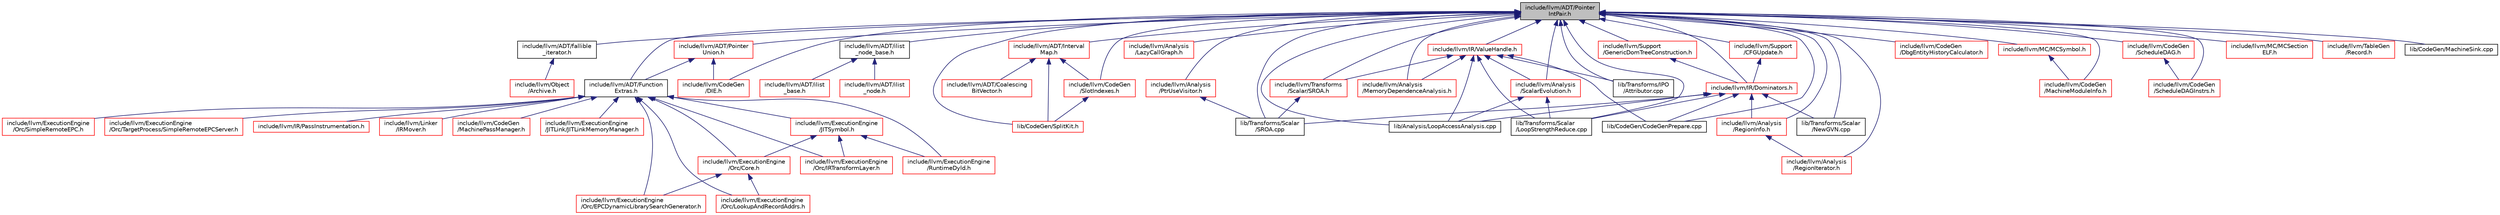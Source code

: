 digraph "include/llvm/ADT/PointerIntPair.h"
{
 // LATEX_PDF_SIZE
  bgcolor="transparent";
  edge [fontname="Helvetica",fontsize="10",labelfontname="Helvetica",labelfontsize="10"];
  node [fontname="Helvetica",fontsize="10",shape=record];
  Node1 [label="include/llvm/ADT/Pointer\lIntPair.h",height=0.2,width=0.4,color="black", fillcolor="grey75", style="filled", fontcolor="black",tooltip=" "];
  Node1 -> Node2 [dir="back",color="midnightblue",fontsize="10",style="solid",fontname="Helvetica"];
  Node2 [label="include/llvm/ADT/fallible\l_iterator.h",height=0.2,width=0.4,color="black",URL="$fallible__iterator_8h.html",tooltip=" "];
  Node2 -> Node3 [dir="back",color="midnightblue",fontsize="10",style="solid",fontname="Helvetica"];
  Node3 [label="include/llvm/Object\l/Archive.h",height=0.2,width=0.4,color="red",URL="$include_2llvm_2Object_2Archive_8h.html",tooltip=" "];
  Node1 -> Node34 [dir="back",color="midnightblue",fontsize="10",style="solid",fontname="Helvetica"];
  Node34 [label="include/llvm/ADT/Function\lExtras.h",height=0.2,width=0.4,color="black",URL="$FunctionExtras_8h.html",tooltip=" "];
  Node34 -> Node35 [dir="back",color="midnightblue",fontsize="10",style="solid",fontname="Helvetica"];
  Node35 [label="include/llvm/CodeGen\l/MachinePassManager.h",height=0.2,width=0.4,color="red",URL="$MachinePassManager_8h.html",tooltip=" "];
  Node34 -> Node39 [dir="back",color="midnightblue",fontsize="10",style="solid",fontname="Helvetica"];
  Node39 [label="include/llvm/ExecutionEngine\l/JITLink/JITLinkMemoryManager.h",height=0.2,width=0.4,color="red",URL="$JITLinkMemoryManager_8h.html",tooltip=" "];
  Node34 -> Node154 [dir="back",color="midnightblue",fontsize="10",style="solid",fontname="Helvetica"];
  Node154 [label="include/llvm/ExecutionEngine\l/JITSymbol.h",height=0.2,width=0.4,color="red",URL="$JITSymbol_8h.html",tooltip=" "];
  Node154 -> Node114 [dir="back",color="midnightblue",fontsize="10",style="solid",fontname="Helvetica"];
  Node114 [label="include/llvm/ExecutionEngine\l/Orc/Core.h",height=0.2,width=0.4,color="red",URL="$ExecutionEngine_2Orc_2Core_8h.html",tooltip=" "];
  Node114 -> Node125 [dir="back",color="midnightblue",fontsize="10",style="solid",fontname="Helvetica"];
  Node125 [label="include/llvm/ExecutionEngine\l/Orc/EPCDynamicLibrarySearchGenerator.h",height=0.2,width=0.4,color="red",URL="$EPCDynamicLibrarySearchGenerator_8h.html",tooltip=" "];
  Node114 -> Node141 [dir="back",color="midnightblue",fontsize="10",style="solid",fontname="Helvetica"];
  Node141 [label="include/llvm/ExecutionEngine\l/Orc/LookupAndRecordAddrs.h",height=0.2,width=0.4,color="red",URL="$LookupAndRecordAddrs_8h.html",tooltip=" "];
  Node154 -> Node135 [dir="back",color="midnightblue",fontsize="10",style="solid",fontname="Helvetica"];
  Node135 [label="include/llvm/ExecutionEngine\l/Orc/IRTransformLayer.h",height=0.2,width=0.4,color="red",URL="$IRTransformLayer_8h.html",tooltip=" "];
  Node154 -> Node204 [dir="back",color="midnightblue",fontsize="10",style="solid",fontname="Helvetica"];
  Node204 [label="include/llvm/ExecutionEngine\l/RuntimeDyld.h",height=0.2,width=0.4,color="red",URL="$RuntimeDyld_8h.html",tooltip=" "];
  Node34 -> Node114 [dir="back",color="midnightblue",fontsize="10",style="solid",fontname="Helvetica"];
  Node34 -> Node125 [dir="back",color="midnightblue",fontsize="10",style="solid",fontname="Helvetica"];
  Node34 -> Node135 [dir="back",color="midnightblue",fontsize="10",style="solid",fontname="Helvetica"];
  Node34 -> Node141 [dir="back",color="midnightblue",fontsize="10",style="solid",fontname="Helvetica"];
  Node34 -> Node109 [dir="back",color="midnightblue",fontsize="10",style="solid",fontname="Helvetica"];
  Node109 [label="include/llvm/ExecutionEngine\l/Orc/SimpleRemoteEPC.h",height=0.2,width=0.4,color="red",URL="$SimpleRemoteEPC_8h.html",tooltip=" "];
  Node34 -> Node177 [dir="back",color="midnightblue",fontsize="10",style="solid",fontname="Helvetica"];
  Node177 [label="include/llvm/ExecutionEngine\l/Orc/TargetProcess/SimpleRemoteEPCServer.h",height=0.2,width=0.4,color="red",URL="$SimpleRemoteEPCServer_8h.html",tooltip=" "];
  Node34 -> Node204 [dir="back",color="midnightblue",fontsize="10",style="solid",fontname="Helvetica"];
  Node34 -> Node214 [dir="back",color="midnightblue",fontsize="10",style="solid",fontname="Helvetica"];
  Node214 [label="include/llvm/IR/PassInstrumentation.h",height=0.2,width=0.4,color="red",URL="$PassInstrumentation_8h.html",tooltip=" "];
  Node34 -> Node2048 [dir="back",color="midnightblue",fontsize="10",style="solid",fontname="Helvetica"];
  Node2048 [label="include/llvm/Linker\l/IRMover.h",height=0.2,width=0.4,color="red",URL="$IRMover_8h.html",tooltip=" "];
  Node1 -> Node2052 [dir="back",color="midnightblue",fontsize="10",style="solid",fontname="Helvetica"];
  Node2052 [label="include/llvm/ADT/ilist\l_node_base.h",height=0.2,width=0.4,color="black",URL="$ilist__node__base_8h.html",tooltip=" "];
  Node2052 -> Node2053 [dir="back",color="midnightblue",fontsize="10",style="solid",fontname="Helvetica"];
  Node2053 [label="include/llvm/ADT/ilist\l_base.h",height=0.2,width=0.4,color="red",URL="$ilist__base_8h.html",tooltip=" "];
  Node2052 -> Node2993 [dir="back",color="midnightblue",fontsize="10",style="solid",fontname="Helvetica"];
  Node2993 [label="include/llvm/ADT/ilist\l_node.h",height=0.2,width=0.4,color="red",URL="$ilist__node_8h.html",tooltip=" "];
  Node1 -> Node2957 [dir="back",color="midnightblue",fontsize="10",style="solid",fontname="Helvetica"];
  Node2957 [label="include/llvm/ADT/Interval\lMap.h",height=0.2,width=0.4,color="red",URL="$IntervalMap_8h.html",tooltip=" "];
  Node2957 -> Node2958 [dir="back",color="midnightblue",fontsize="10",style="solid",fontname="Helvetica"];
  Node2958 [label="include/llvm/ADT/Coalescing\lBitVector.h",height=0.2,width=0.4,color="red",URL="$CoalescingBitVector_8h.html",tooltip=" "];
  Node2957 -> Node2181 [dir="back",color="midnightblue",fontsize="10",style="solid",fontname="Helvetica"];
  Node2181 [label="include/llvm/CodeGen\l/SlotIndexes.h",height=0.2,width=0.4,color="red",URL="$SlotIndexes_8h.html",tooltip=" "];
  Node2181 -> Node2077 [dir="back",color="midnightblue",fontsize="10",style="solid",fontname="Helvetica"];
  Node2077 [label="lib/CodeGen/SplitKit.h",height=0.2,width=0.4,color="red",URL="$SplitKit_8h.html",tooltip=" "];
  Node2957 -> Node2077 [dir="back",color="midnightblue",fontsize="10",style="solid",fontname="Helvetica"];
  Node1 -> Node3089 [dir="back",color="midnightblue",fontsize="10",style="solid",fontname="Helvetica"];
  Node3089 [label="include/llvm/ADT/Pointer\lUnion.h",height=0.2,width=0.4,color="red",URL="$PointerUnion_8h.html",tooltip=" "];
  Node3089 -> Node34 [dir="back",color="midnightblue",fontsize="10",style="solid",fontname="Helvetica"];
  Node3089 -> Node3093 [dir="back",color="midnightblue",fontsize="10",style="solid",fontname="Helvetica"];
  Node3093 [label="include/llvm/CodeGen\l/DIE.h",height=0.2,width=0.4,color="red",URL="$DIE_8h.html",tooltip=" "];
  Node1 -> Node683 [dir="back",color="midnightblue",fontsize="10",style="solid",fontname="Helvetica"];
  Node683 [label="include/llvm/Analysis\l/LazyCallGraph.h",height=0.2,width=0.4,color="red",URL="$LazyCallGraph_8h.html",tooltip=" "];
  Node1 -> Node847 [dir="back",color="midnightblue",fontsize="10",style="solid",fontname="Helvetica"];
  Node847 [label="include/llvm/Analysis\l/MemoryDependenceAnalysis.h",height=0.2,width=0.4,color="red",URL="$MemoryDependenceAnalysis_8h.html",tooltip=" "];
  Node1 -> Node2465 [dir="back",color="midnightblue",fontsize="10",style="solid",fontname="Helvetica"];
  Node2465 [label="include/llvm/Analysis\l/PtrUseVisitor.h",height=0.2,width=0.4,color="red",URL="$PtrUseVisitor_8h.html",tooltip=" "];
  Node2465 -> Node277 [dir="back",color="midnightblue",fontsize="10",style="solid",fontname="Helvetica"];
  Node277 [label="lib/Transforms/Scalar\l/SROA.cpp",height=0.2,width=0.4,color="black",URL="$SROA_8cpp.html",tooltip=" "];
  Node1 -> Node882 [dir="back",color="midnightblue",fontsize="10",style="solid",fontname="Helvetica"];
  Node882 [label="include/llvm/Analysis\l/RegionInfo.h",height=0.2,width=0.4,color="red",URL="$RegionInfo_8h.html",tooltip=" "];
  Node882 -> Node883 [dir="back",color="midnightblue",fontsize="10",style="solid",fontname="Helvetica"];
  Node883 [label="include/llvm/Analysis\l/RegionIterator.h",height=0.2,width=0.4,color="red",URL="$RegionIterator_8h.html",tooltip=" "];
  Node1 -> Node883 [dir="back",color="midnightblue",fontsize="10",style="solid",fontname="Helvetica"];
  Node1 -> Node885 [dir="back",color="midnightblue",fontsize="10",style="solid",fontname="Helvetica"];
  Node885 [label="include/llvm/Analysis\l/ScalarEvolution.h",height=0.2,width=0.4,color="red",URL="$ScalarEvolution_8h.html",tooltip=" "];
  Node885 -> Node347 [dir="back",color="midnightblue",fontsize="10",style="solid",fontname="Helvetica"];
  Node347 [label="lib/Analysis/LoopAccessAnalysis.cpp",height=0.2,width=0.4,color="black",URL="$LoopAccessAnalysis_8cpp.html",tooltip=" "];
  Node885 -> Node301 [dir="back",color="midnightblue",fontsize="10",style="solid",fontname="Helvetica"];
  Node301 [label="lib/Transforms/Scalar\l/LoopStrengthReduce.cpp",height=0.2,width=0.4,color="black",URL="$LoopStrengthReduce_8cpp.html",tooltip=" "];
  Node1 -> Node2417 [dir="back",color="midnightblue",fontsize="10",style="solid",fontname="Helvetica"];
  Node2417 [label="include/llvm/CodeGen\l/DbgEntityHistoryCalculator.h",height=0.2,width=0.4,color="red",URL="$DbgEntityHistoryCalculator_8h.html",tooltip=" "];
  Node1 -> Node3093 [dir="back",color="midnightblue",fontsize="10",style="solid",fontname="Helvetica"];
  Node1 -> Node1607 [dir="back",color="midnightblue",fontsize="10",style="solid",fontname="Helvetica"];
  Node1607 [label="include/llvm/CodeGen\l/MachineModuleInfo.h",height=0.2,width=0.4,color="red",URL="$MachineModuleInfo_8h.html",tooltip=" "];
  Node1 -> Node1002 [dir="back",color="midnightblue",fontsize="10",style="solid",fontname="Helvetica"];
  Node1002 [label="include/llvm/CodeGen\l/ScheduleDAG.h",height=0.2,width=0.4,color="red",URL="$ScheduleDAG_8h.html",tooltip=" "];
  Node1002 -> Node1044 [dir="back",color="midnightblue",fontsize="10",style="solid",fontname="Helvetica"];
  Node1044 [label="include/llvm/CodeGen\l/ScheduleDAGInstrs.h",height=0.2,width=0.4,color="red",URL="$ScheduleDAGInstrs_8h.html",tooltip=" "];
  Node1 -> Node1044 [dir="back",color="midnightblue",fontsize="10",style="solid",fontname="Helvetica"];
  Node1 -> Node2181 [dir="back",color="midnightblue",fontsize="10",style="solid",fontname="Helvetica"];
  Node1 -> Node1672 [dir="back",color="midnightblue",fontsize="10",style="solid",fontname="Helvetica"];
  Node1672 [label="include/llvm/IR/Dominators.h",height=0.2,width=0.4,color="red",URL="$Dominators_8h.html",tooltip=" "];
  Node1672 -> Node882 [dir="back",color="midnightblue",fontsize="10",style="solid",fontname="Helvetica"];
  Node1672 -> Node347 [dir="back",color="midnightblue",fontsize="10",style="solid",fontname="Helvetica"];
  Node1672 -> Node587 [dir="back",color="midnightblue",fontsize="10",style="solid",fontname="Helvetica"];
  Node587 [label="lib/CodeGen/CodeGenPrepare.cpp",height=0.2,width=0.4,color="black",URL="$CodeGenPrepare_8cpp.html",tooltip=" "];
  Node1672 -> Node301 [dir="back",color="midnightblue",fontsize="10",style="solid",fontname="Helvetica"];
  Node1672 -> Node273 [dir="back",color="midnightblue",fontsize="10",style="solid",fontname="Helvetica"];
  Node273 [label="lib/Transforms/Scalar\l/NewGVN.cpp",height=0.2,width=0.4,color="black",URL="$NewGVN_8cpp.html",tooltip=" "];
  Node1672 -> Node277 [dir="back",color="midnightblue",fontsize="10",style="solid",fontname="Helvetica"];
  Node1 -> Node3113 [dir="back",color="midnightblue",fontsize="10",style="solid",fontname="Helvetica"];
  Node3113 [label="include/llvm/IR/ValueHandle.h",height=0.2,width=0.4,color="red",URL="$ValueHandle_8h.html",tooltip=" "];
  Node3113 -> Node847 [dir="back",color="midnightblue",fontsize="10",style="solid",fontname="Helvetica"];
  Node3113 -> Node885 [dir="back",color="midnightblue",fontsize="10",style="solid",fontname="Helvetica"];
  Node3113 -> Node1964 [dir="back",color="midnightblue",fontsize="10",style="solid",fontname="Helvetica"];
  Node1964 [label="include/llvm/Transforms\l/Scalar/SROA.h",height=0.2,width=0.4,color="red",URL="$SROA_8h.html",tooltip=" "];
  Node1964 -> Node277 [dir="back",color="midnightblue",fontsize="10",style="solid",fontname="Helvetica"];
  Node3113 -> Node347 [dir="back",color="midnightblue",fontsize="10",style="solid",fontname="Helvetica"];
  Node3113 -> Node587 [dir="back",color="midnightblue",fontsize="10",style="solid",fontname="Helvetica"];
  Node3113 -> Node402 [dir="back",color="midnightblue",fontsize="10",style="solid",fontname="Helvetica"];
  Node402 [label="lib/Transforms/IPO\l/Attributor.cpp",height=0.2,width=0.4,color="black",URL="$Attributor_8cpp.html",tooltip=" "];
  Node3113 -> Node301 [dir="back",color="midnightblue",fontsize="10",style="solid",fontname="Helvetica"];
  Node1 -> Node2929 [dir="back",color="midnightblue",fontsize="10",style="solid",fontname="Helvetica"];
  Node2929 [label="include/llvm/MC/MCSection\lELF.h",height=0.2,width=0.4,color="red",URL="$MCSectionELF_8h.html",tooltip=" "];
  Node1 -> Node3038 [dir="back",color="midnightblue",fontsize="10",style="solid",fontname="Helvetica"];
  Node3038 [label="include/llvm/MC/MCSymbol.h",height=0.2,width=0.4,color="red",URL="$MCSymbol_8h.html",tooltip=" "];
  Node3038 -> Node1607 [dir="back",color="midnightblue",fontsize="10",style="solid",fontname="Helvetica"];
  Node1 -> Node3116 [dir="back",color="midnightblue",fontsize="10",style="solid",fontname="Helvetica"];
  Node3116 [label="include/llvm/Support\l/CFGUpdate.h",height=0.2,width=0.4,color="red",URL="$CFGUpdate_8h.html",tooltip=" "];
  Node3116 -> Node1672 [dir="back",color="midnightblue",fontsize="10",style="solid",fontname="Helvetica"];
  Node1 -> Node3120 [dir="back",color="midnightblue",fontsize="10",style="solid",fontname="Helvetica"];
  Node3120 [label="include/llvm/Support\l/GenericDomTreeConstruction.h",height=0.2,width=0.4,color="red",URL="$GenericDomTreeConstruction_8h.html",tooltip=" "];
  Node3120 -> Node1672 [dir="back",color="midnightblue",fontsize="10",style="solid",fontname="Helvetica"];
  Node1 -> Node3122 [dir="back",color="midnightblue",fontsize="10",style="solid",fontname="Helvetica"];
  Node3122 [label="include/llvm/TableGen\l/Record.h",height=0.2,width=0.4,color="red",URL="$Record_8h.html",tooltip=" "];
  Node1 -> Node1964 [dir="back",color="midnightblue",fontsize="10",style="solid",fontname="Helvetica"];
  Node1 -> Node347 [dir="back",color="midnightblue",fontsize="10",style="solid",fontname="Helvetica"];
  Node1 -> Node587 [dir="back",color="midnightblue",fontsize="10",style="solid",fontname="Helvetica"];
  Node1 -> Node2077 [dir="back",color="midnightblue",fontsize="10",style="solid",fontname="Helvetica"];
  Node1 -> Node363 [dir="back",color="midnightblue",fontsize="10",style="solid",fontname="Helvetica"];
  Node363 [label="lib/CodeGen/MachineSink.cpp",height=0.2,width=0.4,color="black",URL="$MachineSink_8cpp.html",tooltip=" "];
  Node1 -> Node402 [dir="back",color="midnightblue",fontsize="10",style="solid",fontname="Helvetica"];
  Node1 -> Node301 [dir="back",color="midnightblue",fontsize="10",style="solid",fontname="Helvetica"];
  Node1 -> Node273 [dir="back",color="midnightblue",fontsize="10",style="solid",fontname="Helvetica"];
  Node1 -> Node277 [dir="back",color="midnightblue",fontsize="10",style="solid",fontname="Helvetica"];
}
